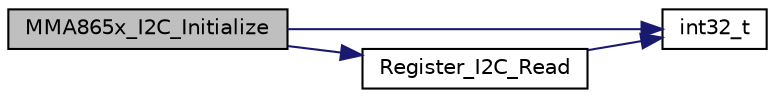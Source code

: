 digraph "MMA865x_I2C_Initialize"
{
  edge [fontname="Helvetica",fontsize="10",labelfontname="Helvetica",labelfontsize="10"];
  node [fontname="Helvetica",fontsize="10",shape=record];
  rankdir="LR";
  Node10 [label="MMA865x_I2C_Initialize",height=0.2,width=0.4,color="black", fillcolor="grey75", style="filled", fontcolor="black"];
  Node10 -> Node11 [color="midnightblue",fontsize="10",style="solid",fontname="Helvetica"];
  Node11 [label="int32_t",height=0.2,width=0.4,color="black", fillcolor="white", style="filled",URL="$data__format__service_8h.html#a5d7069350a7d7e65686c77a8038f462f",tooltip="The interface function to append the data on the formated stream. "];
  Node10 -> Node12 [color="midnightblue",fontsize="10",style="solid",fontname="Helvetica"];
  Node12 [label="Register_I2C_Read",height=0.2,width=0.4,color="black", fillcolor="white", style="filled",URL="$register__io__i2c_8c.html#ac8a60c799d9dbc84531b4680762eb8dc",tooltip="The interface function to read a sensor register. "];
  Node12 -> Node11 [color="midnightblue",fontsize="10",style="solid",fontname="Helvetica"];
}
